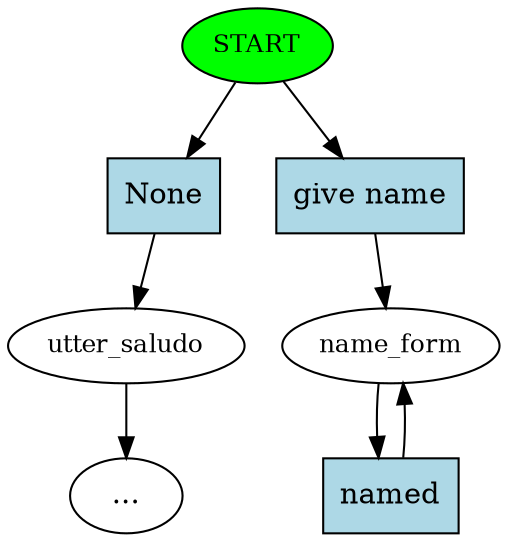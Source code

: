 digraph  {
0 [class="start active", fillcolor=green, fontsize=12, label=START, style=filled];
1 [class="", fontsize=12, label=utter_saludo];
"-3" [class=ellipsis, label="..."];
2 [class="active dashed", fontsize=12, label=name_form];
4 [class=intent, fillcolor=lightblue, label=None, shape=rect, style=filled];
5 [class="intent active", fillcolor=lightblue, label="give name", shape=rect, style=filled];
6 [class="intent active", fillcolor=lightblue, label=named, shape=rect, style=filled];
0 -> 4  [class="", key=0];
0 -> 5  [class=active, key=0];
1 -> "-3"  [class="", key=NONE, label=""];
2 -> 6  [class=active, key=0];
4 -> 1  [class="", key=0];
5 -> 2  [class=active, key=0];
6 -> 2  [class=active, key=0];
}

